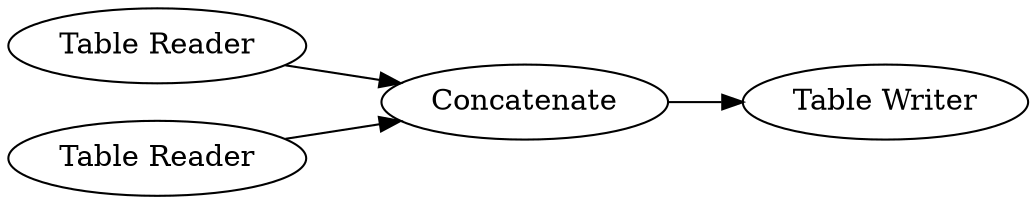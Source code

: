 digraph {
	1 [label="Table Reader"]
	2 [label="Table Reader"]
	3 [label=Concatenate]
	4 [label="Table Writer"]
	1 -> 3
	2 -> 3
	3 -> 4
	rankdir=LR
}
